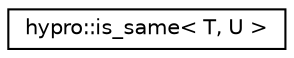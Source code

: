 digraph "Graphical Class Hierarchy"
{
  edge [fontname="Helvetica",fontsize="10",labelfontname="Helvetica",labelfontsize="10"];
  node [fontname="Helvetica",fontsize="10",shape=record];
  rankdir="LR";
  Node0 [label="hypro::is_same\< T, U \>",height=0.2,width=0.4,color="black", fillcolor="white", style="filled",URL="$structhypro_1_1is__same.html"];
}
